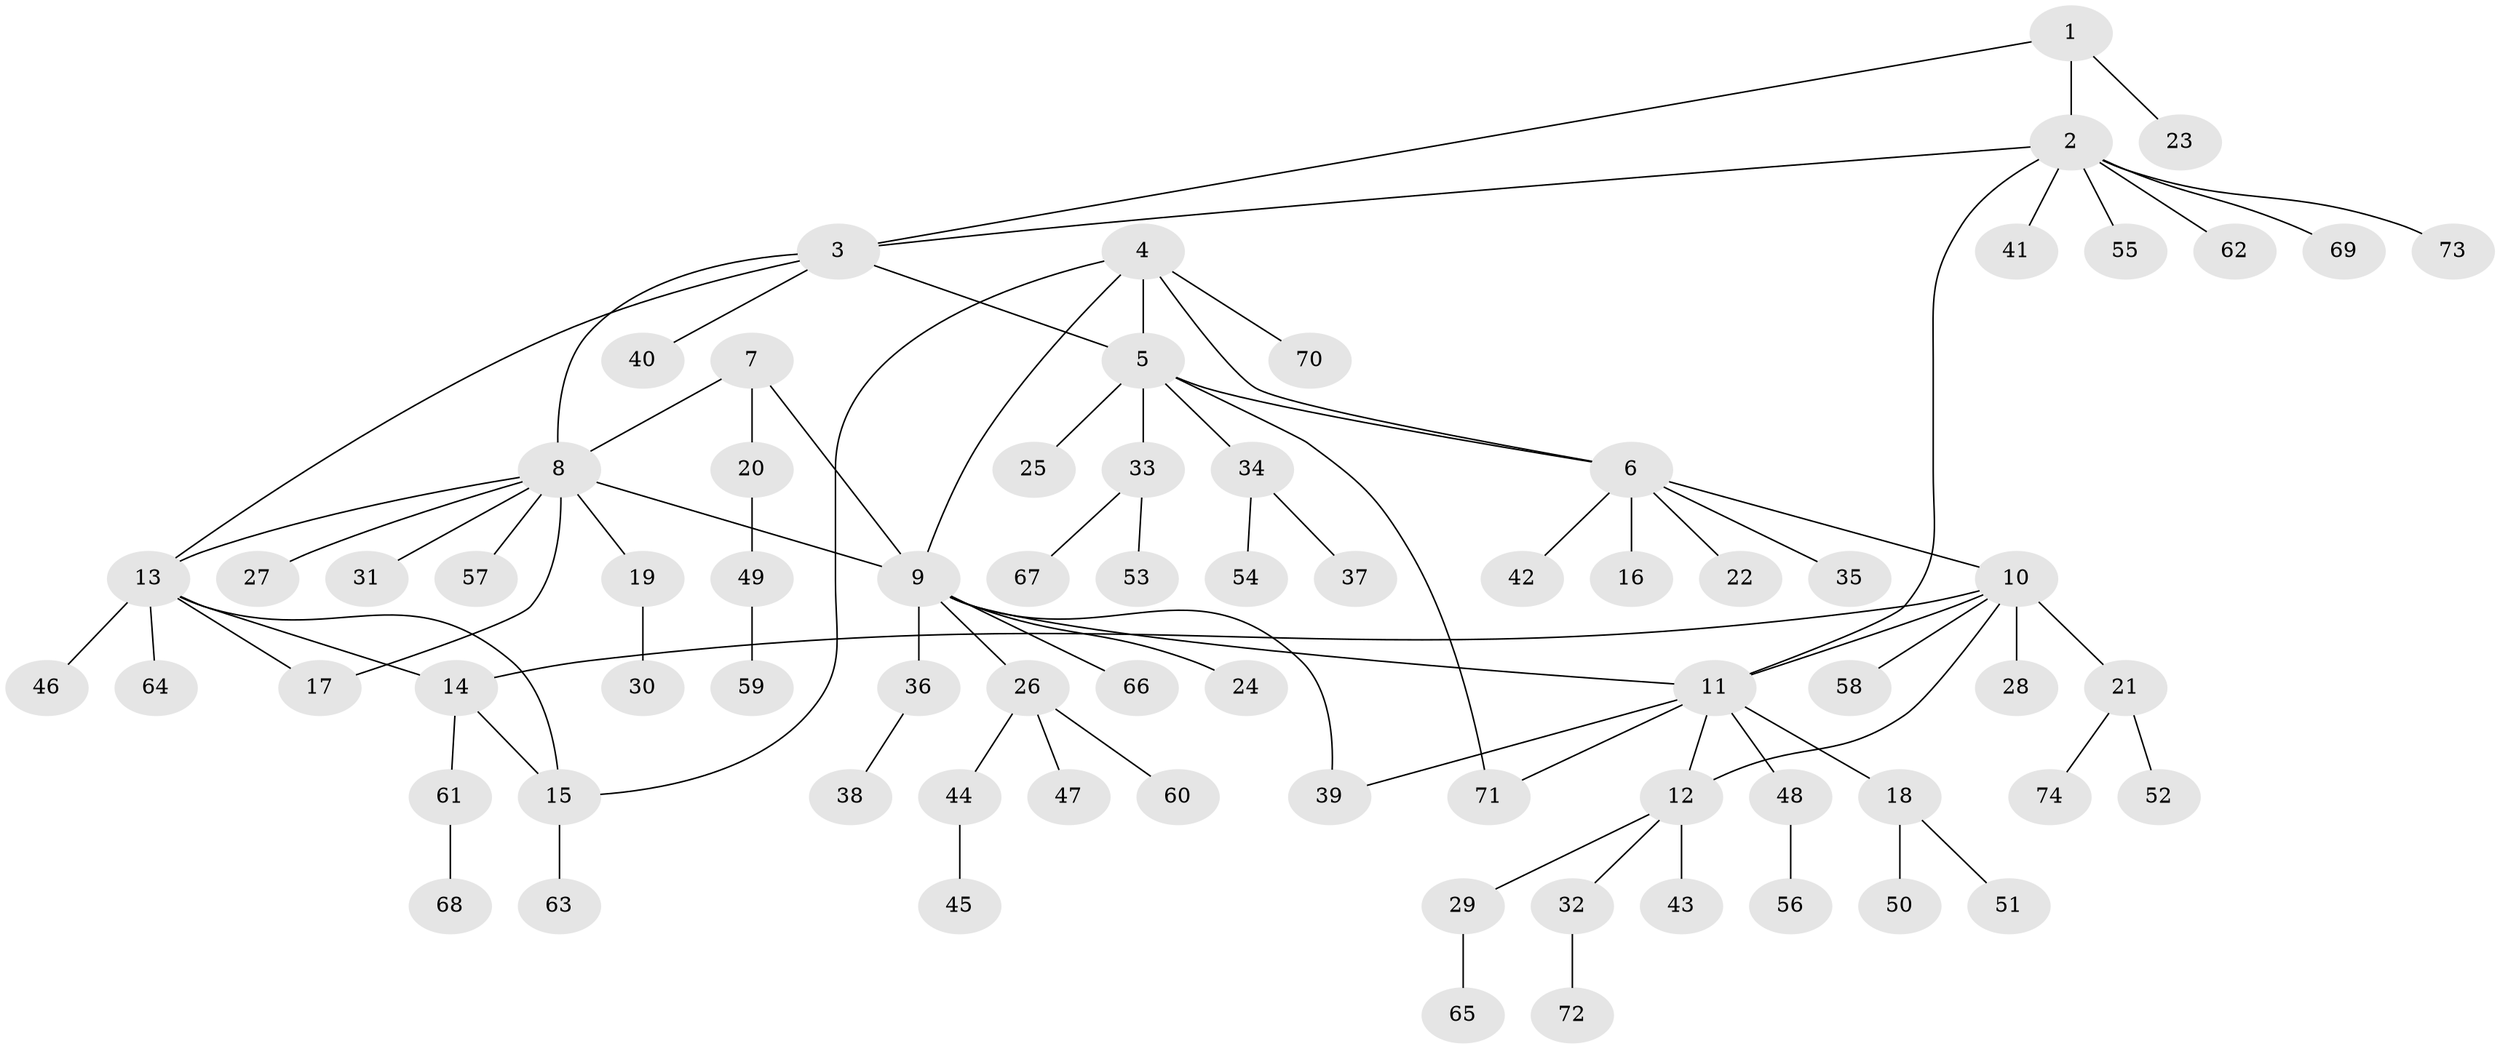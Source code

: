 // coarse degree distribution, {6: 0.07407407407407407, 9: 0.018518518518518517, 5: 0.037037037037037035, 3: 0.037037037037037035, 7: 0.037037037037037035, 8: 0.018518518518518517, 4: 0.037037037037037035, 1: 0.6111111111111112, 2: 0.12962962962962962}
// Generated by graph-tools (version 1.1) at 2025/42/03/06/25 10:42:08]
// undirected, 74 vertices, 87 edges
graph export_dot {
graph [start="1"]
  node [color=gray90,style=filled];
  1;
  2;
  3;
  4;
  5;
  6;
  7;
  8;
  9;
  10;
  11;
  12;
  13;
  14;
  15;
  16;
  17;
  18;
  19;
  20;
  21;
  22;
  23;
  24;
  25;
  26;
  27;
  28;
  29;
  30;
  31;
  32;
  33;
  34;
  35;
  36;
  37;
  38;
  39;
  40;
  41;
  42;
  43;
  44;
  45;
  46;
  47;
  48;
  49;
  50;
  51;
  52;
  53;
  54;
  55;
  56;
  57;
  58;
  59;
  60;
  61;
  62;
  63;
  64;
  65;
  66;
  67;
  68;
  69;
  70;
  71;
  72;
  73;
  74;
  1 -- 2;
  1 -- 3;
  1 -- 23;
  2 -- 3;
  2 -- 11;
  2 -- 41;
  2 -- 55;
  2 -- 62;
  2 -- 69;
  2 -- 73;
  3 -- 5;
  3 -- 8;
  3 -- 13;
  3 -- 40;
  4 -- 5;
  4 -- 6;
  4 -- 9;
  4 -- 15;
  4 -- 70;
  5 -- 6;
  5 -- 25;
  5 -- 33;
  5 -- 34;
  5 -- 71;
  6 -- 10;
  6 -- 16;
  6 -- 22;
  6 -- 35;
  6 -- 42;
  7 -- 8;
  7 -- 9;
  7 -- 20;
  8 -- 9;
  8 -- 13;
  8 -- 17;
  8 -- 19;
  8 -- 27;
  8 -- 31;
  8 -- 57;
  9 -- 11;
  9 -- 24;
  9 -- 26;
  9 -- 36;
  9 -- 39;
  9 -- 66;
  10 -- 11;
  10 -- 12;
  10 -- 14;
  10 -- 21;
  10 -- 28;
  10 -- 58;
  11 -- 12;
  11 -- 18;
  11 -- 39;
  11 -- 48;
  11 -- 71;
  12 -- 29;
  12 -- 32;
  12 -- 43;
  13 -- 14;
  13 -- 15;
  13 -- 17;
  13 -- 46;
  13 -- 64;
  14 -- 15;
  14 -- 61;
  15 -- 63;
  18 -- 50;
  18 -- 51;
  19 -- 30;
  20 -- 49;
  21 -- 52;
  21 -- 74;
  26 -- 44;
  26 -- 47;
  26 -- 60;
  29 -- 65;
  32 -- 72;
  33 -- 53;
  33 -- 67;
  34 -- 37;
  34 -- 54;
  36 -- 38;
  44 -- 45;
  48 -- 56;
  49 -- 59;
  61 -- 68;
}

